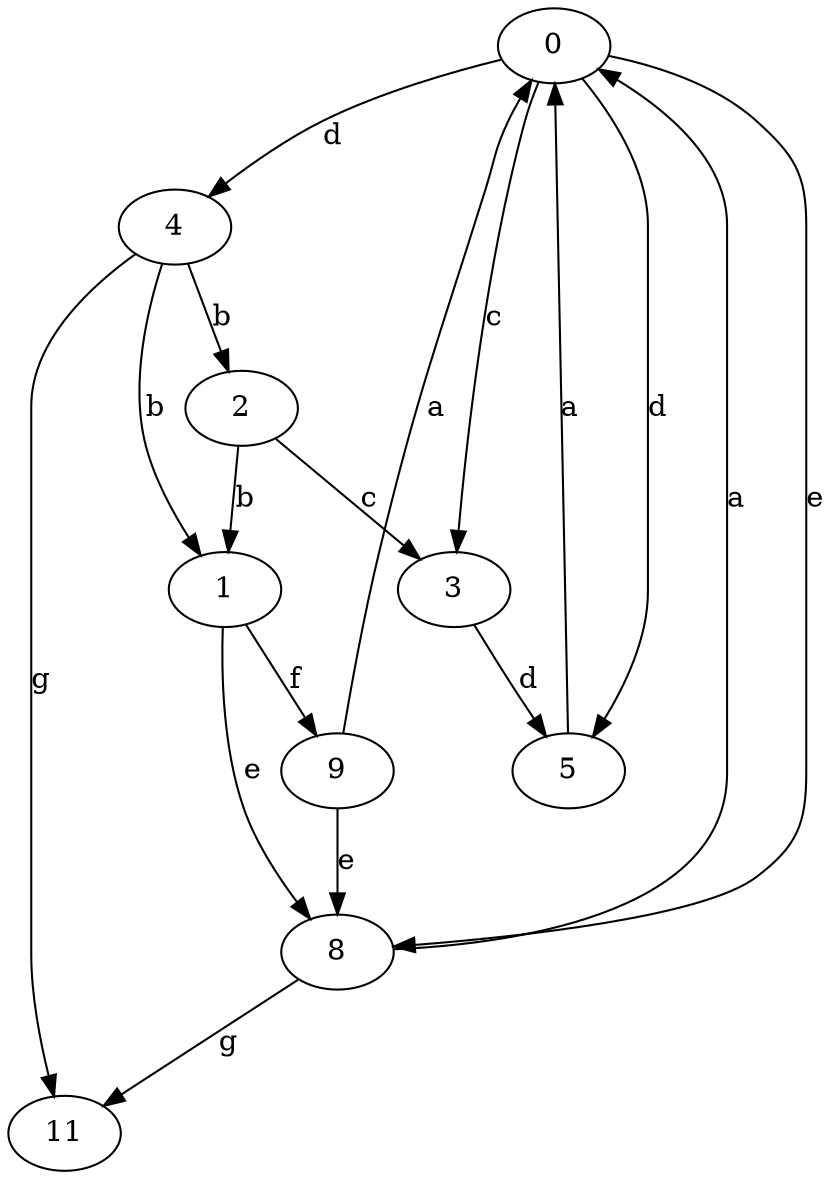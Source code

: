 strict digraph  {
0;
1;
2;
3;
4;
5;
8;
9;
11;
0 -> 3  [label=c];
0 -> 4  [label=d];
0 -> 5  [label=d];
0 -> 8  [label=e];
1 -> 8  [label=e];
1 -> 9  [label=f];
2 -> 1  [label=b];
2 -> 3  [label=c];
3 -> 5  [label=d];
4 -> 1  [label=b];
4 -> 2  [label=b];
4 -> 11  [label=g];
5 -> 0  [label=a];
8 -> 0  [label=a];
8 -> 11  [label=g];
9 -> 0  [label=a];
9 -> 8  [label=e];
}
